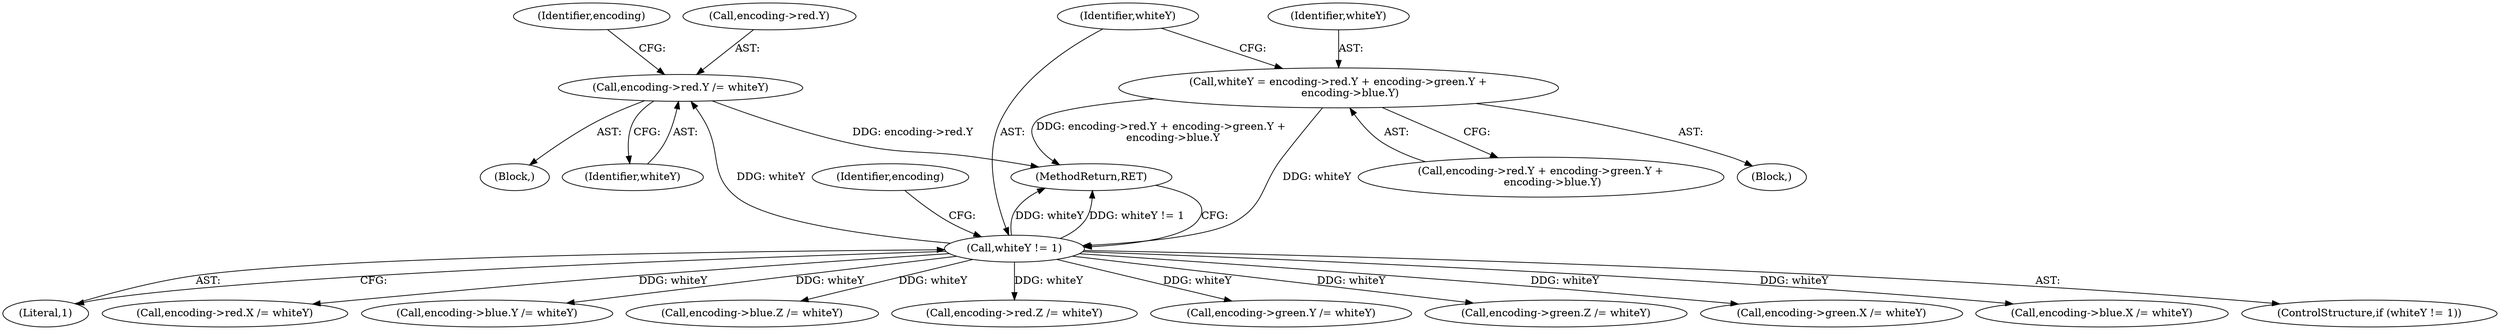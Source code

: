 digraph "0_Android_9d4853418ab2f754c2b63e091c29c5529b8b86ca_107@pointer" {
"1000135" [label="(Call,encoding->red.Y /= whiteY)"];
"1000124" [label="(Call,whiteY != 1)"];
"1000104" [label="(Call,whiteY = encoding->red.Y + encoding->green.Y +\n       encoding->blue.Y)"];
"1000126" [label="(Literal,1)"];
"1000128" [label="(Call,encoding->red.X /= whiteY)"];
"1000191" [label="(MethodReturn,RET)"];
"1000177" [label="(Call,encoding->blue.Y /= whiteY)"];
"1000104" [label="(Call,whiteY = encoding->red.Y + encoding->green.Y +\n       encoding->blue.Y)"];
"1000141" [label="(Identifier,whiteY)"];
"1000184" [label="(Call,encoding->blue.Z /= whiteY)"];
"1000142" [label="(Call,encoding->red.Z /= whiteY)"];
"1000156" [label="(Call,encoding->green.Y /= whiteY)"];
"1000136" [label="(Call,encoding->red.Y)"];
"1000135" [label="(Call,encoding->red.Y /= whiteY)"];
"1000124" [label="(Call,whiteY != 1)"];
"1000131" [label="(Identifier,encoding)"];
"1000125" [label="(Identifier,whiteY)"];
"1000127" [label="(Block,)"];
"1000163" [label="(Call,encoding->green.Z /= whiteY)"];
"1000106" [label="(Call,encoding->red.Y + encoding->green.Y +\n       encoding->blue.Y)"];
"1000102" [label="(Block,)"];
"1000149" [label="(Call,encoding->green.X /= whiteY)"];
"1000170" [label="(Call,encoding->blue.X /= whiteY)"];
"1000145" [label="(Identifier,encoding)"];
"1000105" [label="(Identifier,whiteY)"];
"1000123" [label="(ControlStructure,if (whiteY != 1))"];
"1000135" -> "1000127"  [label="AST: "];
"1000135" -> "1000141"  [label="CFG: "];
"1000136" -> "1000135"  [label="AST: "];
"1000141" -> "1000135"  [label="AST: "];
"1000145" -> "1000135"  [label="CFG: "];
"1000135" -> "1000191"  [label="DDG: encoding->red.Y"];
"1000124" -> "1000135"  [label="DDG: whiteY"];
"1000124" -> "1000123"  [label="AST: "];
"1000124" -> "1000126"  [label="CFG: "];
"1000125" -> "1000124"  [label="AST: "];
"1000126" -> "1000124"  [label="AST: "];
"1000131" -> "1000124"  [label="CFG: "];
"1000191" -> "1000124"  [label="CFG: "];
"1000124" -> "1000191"  [label="DDG: whiteY"];
"1000124" -> "1000191"  [label="DDG: whiteY != 1"];
"1000104" -> "1000124"  [label="DDG: whiteY"];
"1000124" -> "1000128"  [label="DDG: whiteY"];
"1000124" -> "1000142"  [label="DDG: whiteY"];
"1000124" -> "1000149"  [label="DDG: whiteY"];
"1000124" -> "1000156"  [label="DDG: whiteY"];
"1000124" -> "1000163"  [label="DDG: whiteY"];
"1000124" -> "1000170"  [label="DDG: whiteY"];
"1000124" -> "1000177"  [label="DDG: whiteY"];
"1000124" -> "1000184"  [label="DDG: whiteY"];
"1000104" -> "1000102"  [label="AST: "];
"1000104" -> "1000106"  [label="CFG: "];
"1000105" -> "1000104"  [label="AST: "];
"1000106" -> "1000104"  [label="AST: "];
"1000125" -> "1000104"  [label="CFG: "];
"1000104" -> "1000191"  [label="DDG: encoding->red.Y + encoding->green.Y +\n       encoding->blue.Y"];
}
